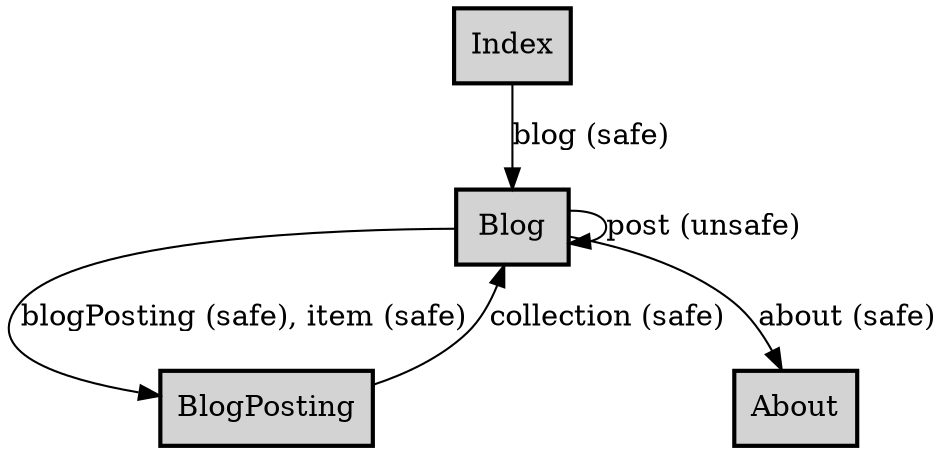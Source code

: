digraph application_state_diagram {
    node [shape = box, style = "bold,filled"];
    Index->Blog [label = "blog (safe)"];
    Blog->BlogPosting [label = "blogPosting (safe), item (safe)"];
    Blog->Blog [label = "post (unsafe)"];
    Blog->About [label = "about (safe)"];
    BlogPosting->Blog [label = "collection (safe)"];

}
